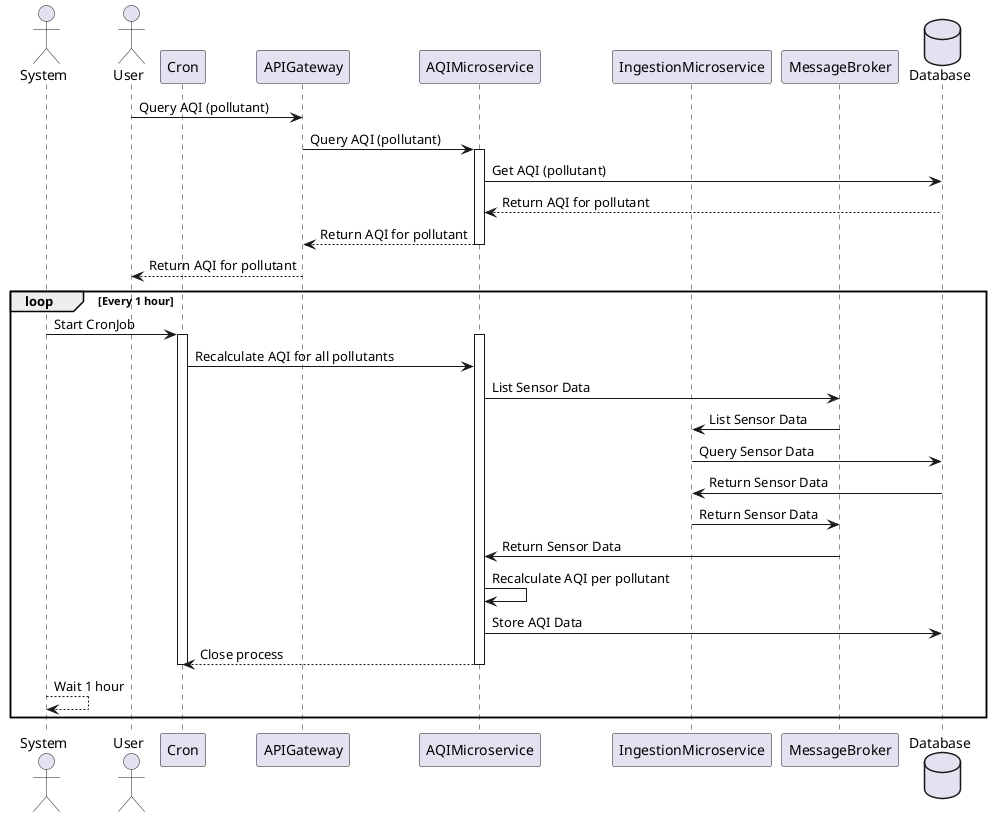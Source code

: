 @startuml
actor System
actor User as ApplicationUser
participant Cron
participant APIGateway
participant AQIMicroservice
participant IngestionMicroservice
participant MessageBroker
database Database

ApplicationUser -> APIGateway: Query AQI (pollutant)
APIGateway -> AQIMicroservice: Query AQI (pollutant)
activate AQIMicroservice
AQIMicroservice -> Database: Get AQI (pollutant)
Database --> AQIMicroservice: Return AQI for pollutant
AQIMicroservice --> APIGateway: Return AQI for pollutant
deactivate AQIMicroservice
APIGateway --> ApplicationUser: Return AQI for pollutant

loop Every 1 hour
    System -> Cron : Start CronJob
    activate Cron
    activate AQIMicroservice
    Cron -> AQIMicroservice : Recalculate AQI for all pollutants
    AQIMicroservice -> MessageBroker: List Sensor Data
    MessageBroker -> IngestionMicroservice: List Sensor Data
    IngestionMicroservice -> Database: Query Sensor Data
    Database -> IngestionMicroservice: Return Sensor Data
    IngestionMicroservice -> MessageBroker: Return Sensor Data
    MessageBroker -> AQIMicroservice: Return Sensor Data
    AQIMicroservice -> AQIMicroservice: Recalculate AQI per pollutant
    AQIMicroservice -> Database: Store AQI Data
    AQIMicroservice --> Cron : Close process
    deactivate AQIMicroservice
    deactivate Cron
    System --> System : Wait 1 hour
end
@enduml
